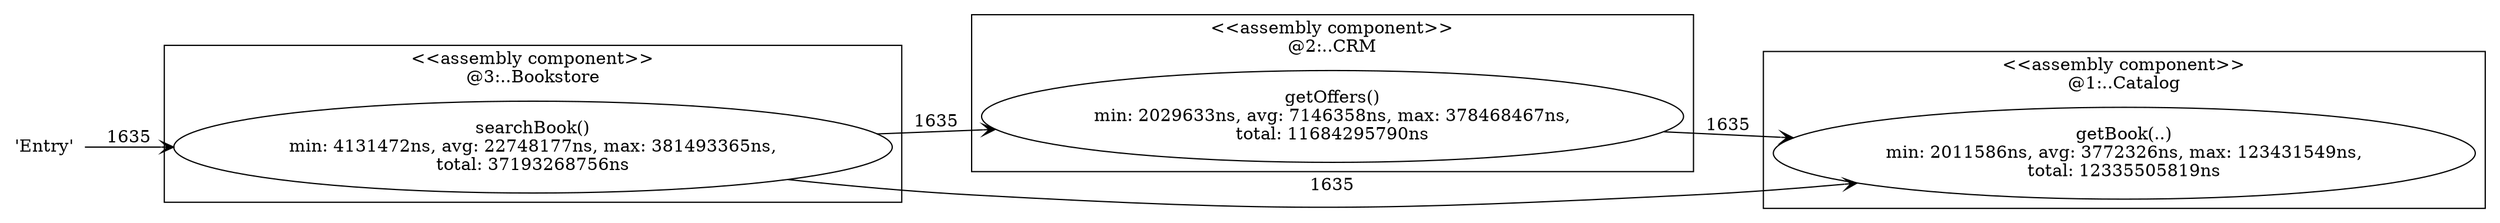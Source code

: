 digraph G {
 rankdir=LR;
"depNode_0" [label="'Entry'",shape="none"]
subgraph "cluster_component_2" {
 label = "<<assembly component>>\n@2:..CRM";
 shape = "box";
 style = "filled";
 fillcolor = "white";
"depNode_3" [label="getOffers()\nmin: 2029633ns, avg: 7146358ns, max: 378468467ns,\ntotal: 11684295790ns",shape="oval",style="filled",color="#000000",fillcolor="white"]
}
subgraph "cluster_component_1" {
 label = "<<assembly component>>\n@1:..Catalog";
 shape = "box";
 style = "filled";
 fillcolor = "white";
"depNode_2" [label="getBook(..)\nmin: 2011586ns, avg: 3772326ns, max: 123431549ns,\ntotal: 12335505819ns",shape="oval",style="filled",color="#000000",fillcolor="white"]
}
subgraph "cluster_component_3" {
 label = "<<assembly component>>\n@3:..Bookstore";
 shape = "box";
 style = "filled";
 fillcolor = "white";
"depNode_1" [label="searchBook()\nmin: 4131472ns, avg: 22748177ns, max: 381493365ns,\ntotal: 37193268756ns",shape="oval",style="filled",color="#000000",fillcolor="white"]
}
depNode_0->depNode_1[label=1635, style="solid", arrowhead="open", color="#000000"]
depNode_1->depNode_2[label=1635, style="solid", arrowhead="open", color="#000000"]
depNode_1->depNode_3[label=1635, style="solid", arrowhead="open", color="#000000"]
depNode_3->depNode_2[label=1635, style="solid", arrowhead="open", color="#000000"]
}
